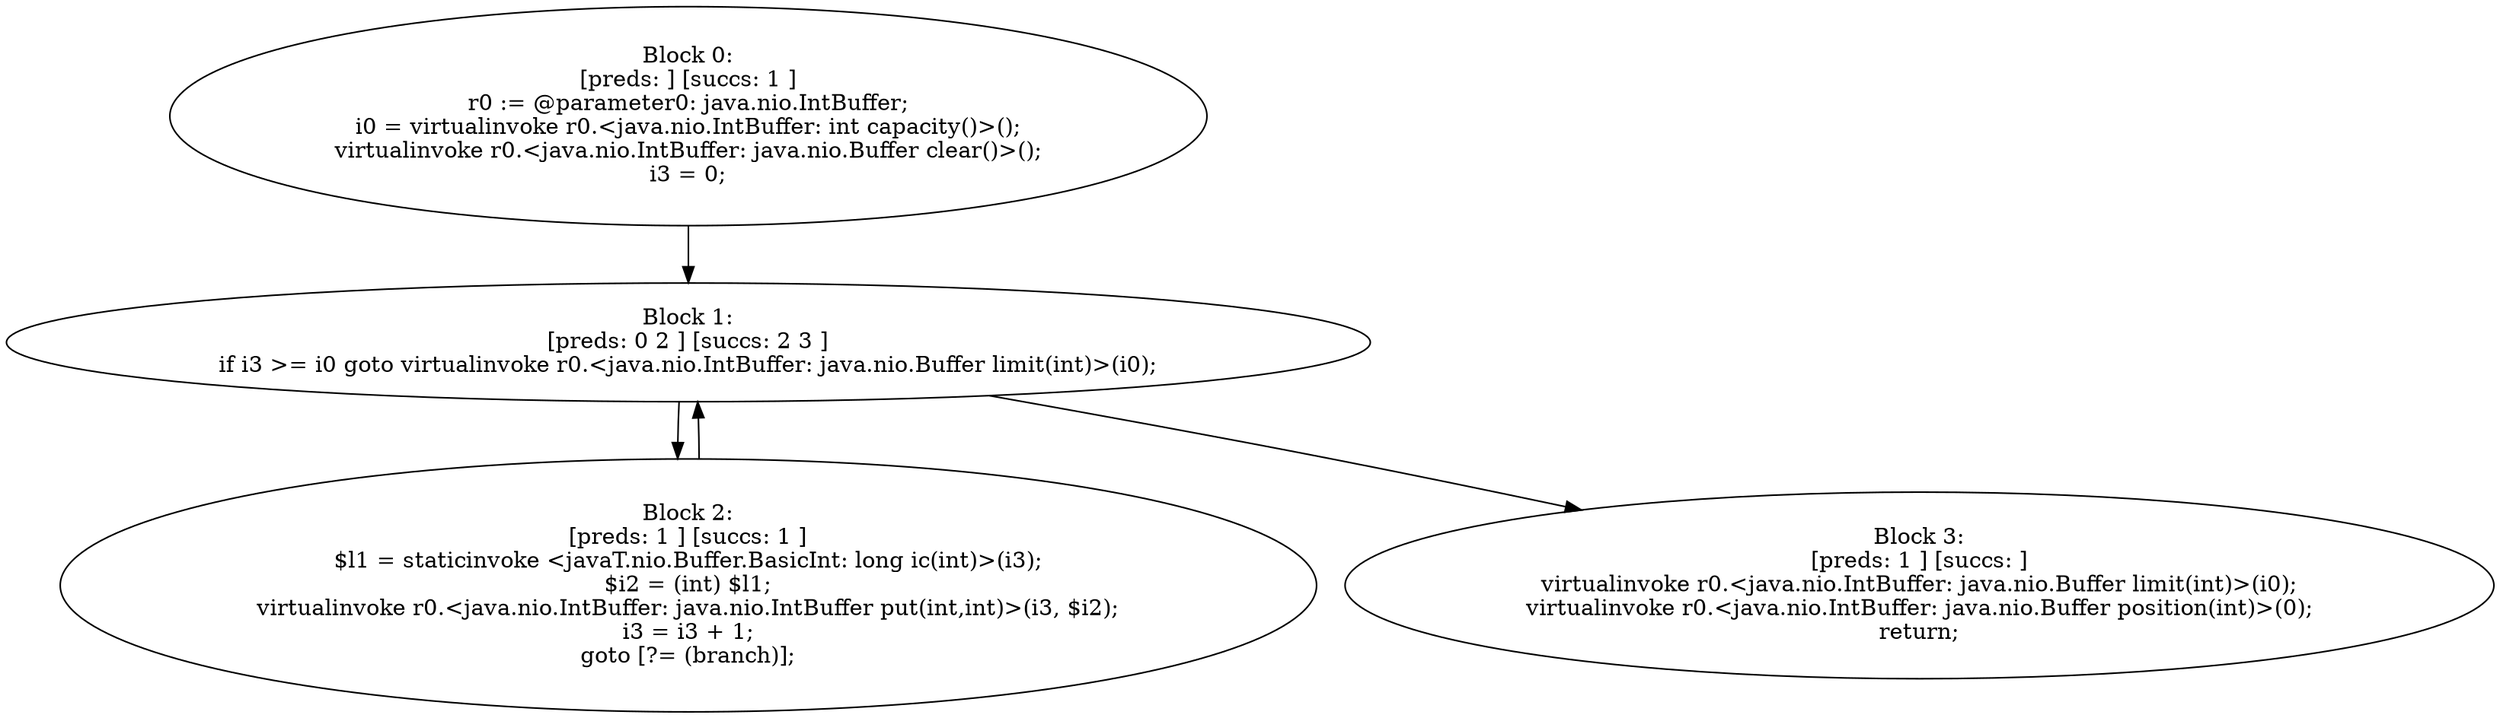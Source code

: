 digraph "unitGraph" {
    "Block 0:
[preds: ] [succs: 1 ]
r0 := @parameter0: java.nio.IntBuffer;
i0 = virtualinvoke r0.<java.nio.IntBuffer: int capacity()>();
virtualinvoke r0.<java.nio.IntBuffer: java.nio.Buffer clear()>();
i3 = 0;
"
    "Block 1:
[preds: 0 2 ] [succs: 2 3 ]
if i3 >= i0 goto virtualinvoke r0.<java.nio.IntBuffer: java.nio.Buffer limit(int)>(i0);
"
    "Block 2:
[preds: 1 ] [succs: 1 ]
$l1 = staticinvoke <javaT.nio.Buffer.BasicInt: long ic(int)>(i3);
$i2 = (int) $l1;
virtualinvoke r0.<java.nio.IntBuffer: java.nio.IntBuffer put(int,int)>(i3, $i2);
i3 = i3 + 1;
goto [?= (branch)];
"
    "Block 3:
[preds: 1 ] [succs: ]
virtualinvoke r0.<java.nio.IntBuffer: java.nio.Buffer limit(int)>(i0);
virtualinvoke r0.<java.nio.IntBuffer: java.nio.Buffer position(int)>(0);
return;
"
    "Block 0:
[preds: ] [succs: 1 ]
r0 := @parameter0: java.nio.IntBuffer;
i0 = virtualinvoke r0.<java.nio.IntBuffer: int capacity()>();
virtualinvoke r0.<java.nio.IntBuffer: java.nio.Buffer clear()>();
i3 = 0;
"->"Block 1:
[preds: 0 2 ] [succs: 2 3 ]
if i3 >= i0 goto virtualinvoke r0.<java.nio.IntBuffer: java.nio.Buffer limit(int)>(i0);
";
    "Block 1:
[preds: 0 2 ] [succs: 2 3 ]
if i3 >= i0 goto virtualinvoke r0.<java.nio.IntBuffer: java.nio.Buffer limit(int)>(i0);
"->"Block 2:
[preds: 1 ] [succs: 1 ]
$l1 = staticinvoke <javaT.nio.Buffer.BasicInt: long ic(int)>(i3);
$i2 = (int) $l1;
virtualinvoke r0.<java.nio.IntBuffer: java.nio.IntBuffer put(int,int)>(i3, $i2);
i3 = i3 + 1;
goto [?= (branch)];
";
    "Block 1:
[preds: 0 2 ] [succs: 2 3 ]
if i3 >= i0 goto virtualinvoke r0.<java.nio.IntBuffer: java.nio.Buffer limit(int)>(i0);
"->"Block 3:
[preds: 1 ] [succs: ]
virtualinvoke r0.<java.nio.IntBuffer: java.nio.Buffer limit(int)>(i0);
virtualinvoke r0.<java.nio.IntBuffer: java.nio.Buffer position(int)>(0);
return;
";
    "Block 2:
[preds: 1 ] [succs: 1 ]
$l1 = staticinvoke <javaT.nio.Buffer.BasicInt: long ic(int)>(i3);
$i2 = (int) $l1;
virtualinvoke r0.<java.nio.IntBuffer: java.nio.IntBuffer put(int,int)>(i3, $i2);
i3 = i3 + 1;
goto [?= (branch)];
"->"Block 1:
[preds: 0 2 ] [succs: 2 3 ]
if i3 >= i0 goto virtualinvoke r0.<java.nio.IntBuffer: java.nio.Buffer limit(int)>(i0);
";
}
